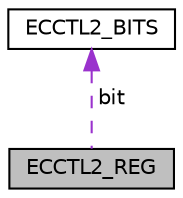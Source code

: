 digraph "ECCTL2_REG"
{
  edge [fontname="Helvetica",fontsize="10",labelfontname="Helvetica",labelfontsize="10"];
  node [fontname="Helvetica",fontsize="10",shape=record];
  Node1 [label="ECCTL2_REG",height=0.2,width=0.4,color="black", fillcolor="grey75", style="filled", fontcolor="black"];
  Node2 -> Node1 [dir="back",color="darkorchid3",fontsize="10",style="dashed",label=" bit" ,fontname="Helvetica"];
  Node2 [label="ECCTL2_BITS",height=0.2,width=0.4,color="black", fillcolor="white", style="filled",URL="$struct_e_c_c_t_l2___b_i_t_s.html"];
}
